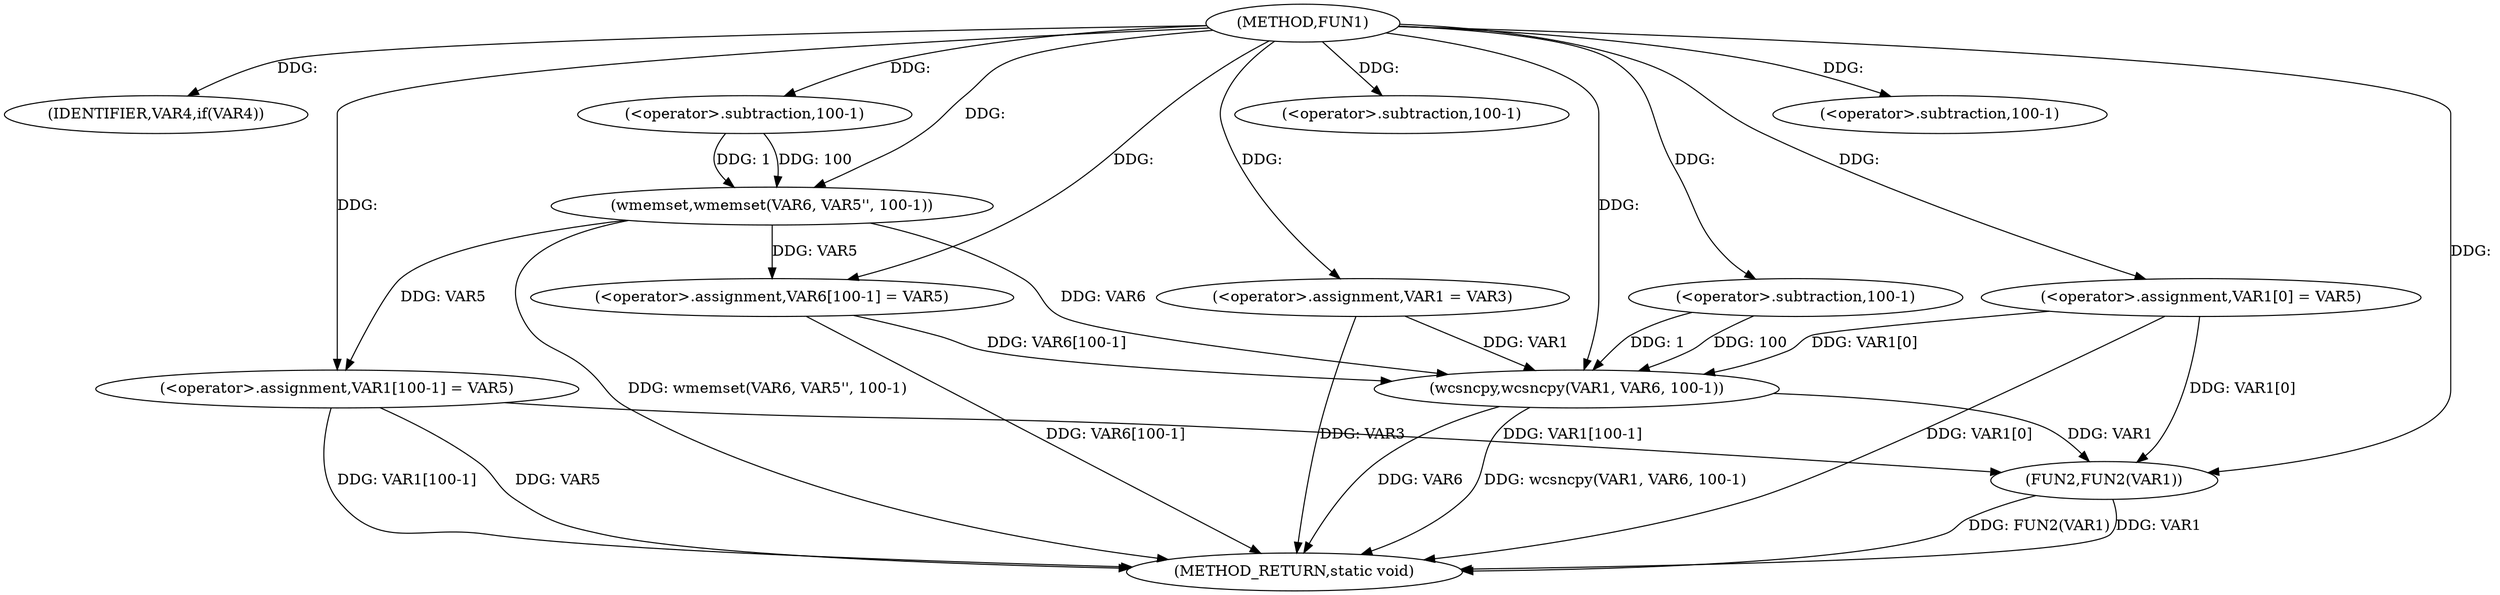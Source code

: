 digraph FUN1 {  
"1000100" [label = "(METHOD,FUN1)" ]
"1000146" [label = "(METHOD_RETURN,static void)" ]
"1000106" [label = "(IDENTIFIER,VAR4,if(VAR4))" ]
"1000108" [label = "(<operator>.assignment,VAR1 = VAR3)" ]
"1000111" [label = "(<operator>.assignment,VAR1[0] = VAR5)" ]
"1000118" [label = "(wmemset,wmemset(VAR6, VAR5'', 100-1))" ]
"1000121" [label = "(<operator>.subtraction,100-1)" ]
"1000124" [label = "(<operator>.assignment,VAR6[100-1] = VAR5)" ]
"1000127" [label = "(<operator>.subtraction,100-1)" ]
"1000131" [label = "(wcsncpy,wcsncpy(VAR1, VAR6, 100-1))" ]
"1000134" [label = "(<operator>.subtraction,100-1)" ]
"1000137" [label = "(<operator>.assignment,VAR1[100-1] = VAR5)" ]
"1000140" [label = "(<operator>.subtraction,100-1)" ]
"1000144" [label = "(FUN2,FUN2(VAR1))" ]
  "1000124" -> "1000146"  [ label = "DDG: VAR6[100-1]"] 
  "1000144" -> "1000146"  [ label = "DDG: FUN2(VAR1)"] 
  "1000118" -> "1000146"  [ label = "DDG: wmemset(VAR6, VAR5'', 100-1)"] 
  "1000108" -> "1000146"  [ label = "DDG: VAR3"] 
  "1000137" -> "1000146"  [ label = "DDG: VAR1[100-1]"] 
  "1000131" -> "1000146"  [ label = "DDG: VAR6"] 
  "1000111" -> "1000146"  [ label = "DDG: VAR1[0]"] 
  "1000137" -> "1000146"  [ label = "DDG: VAR5"] 
  "1000144" -> "1000146"  [ label = "DDG: VAR1"] 
  "1000131" -> "1000146"  [ label = "DDG: wcsncpy(VAR1, VAR6, 100-1)"] 
  "1000100" -> "1000106"  [ label = "DDG: "] 
  "1000100" -> "1000108"  [ label = "DDG: "] 
  "1000100" -> "1000111"  [ label = "DDG: "] 
  "1000100" -> "1000118"  [ label = "DDG: "] 
  "1000121" -> "1000118"  [ label = "DDG: 100"] 
  "1000121" -> "1000118"  [ label = "DDG: 1"] 
  "1000100" -> "1000121"  [ label = "DDG: "] 
  "1000118" -> "1000124"  [ label = "DDG: VAR5"] 
  "1000100" -> "1000124"  [ label = "DDG: "] 
  "1000100" -> "1000127"  [ label = "DDG: "] 
  "1000111" -> "1000131"  [ label = "DDG: VAR1[0]"] 
  "1000108" -> "1000131"  [ label = "DDG: VAR1"] 
  "1000100" -> "1000131"  [ label = "DDG: "] 
  "1000124" -> "1000131"  [ label = "DDG: VAR6[100-1]"] 
  "1000118" -> "1000131"  [ label = "DDG: VAR6"] 
  "1000134" -> "1000131"  [ label = "DDG: 100"] 
  "1000134" -> "1000131"  [ label = "DDG: 1"] 
  "1000100" -> "1000134"  [ label = "DDG: "] 
  "1000100" -> "1000137"  [ label = "DDG: "] 
  "1000118" -> "1000137"  [ label = "DDG: VAR5"] 
  "1000100" -> "1000140"  [ label = "DDG: "] 
  "1000131" -> "1000144"  [ label = "DDG: VAR1"] 
  "1000111" -> "1000144"  [ label = "DDG: VAR1[0]"] 
  "1000137" -> "1000144"  [ label = "DDG: VAR1[100-1]"] 
  "1000100" -> "1000144"  [ label = "DDG: "] 
}
